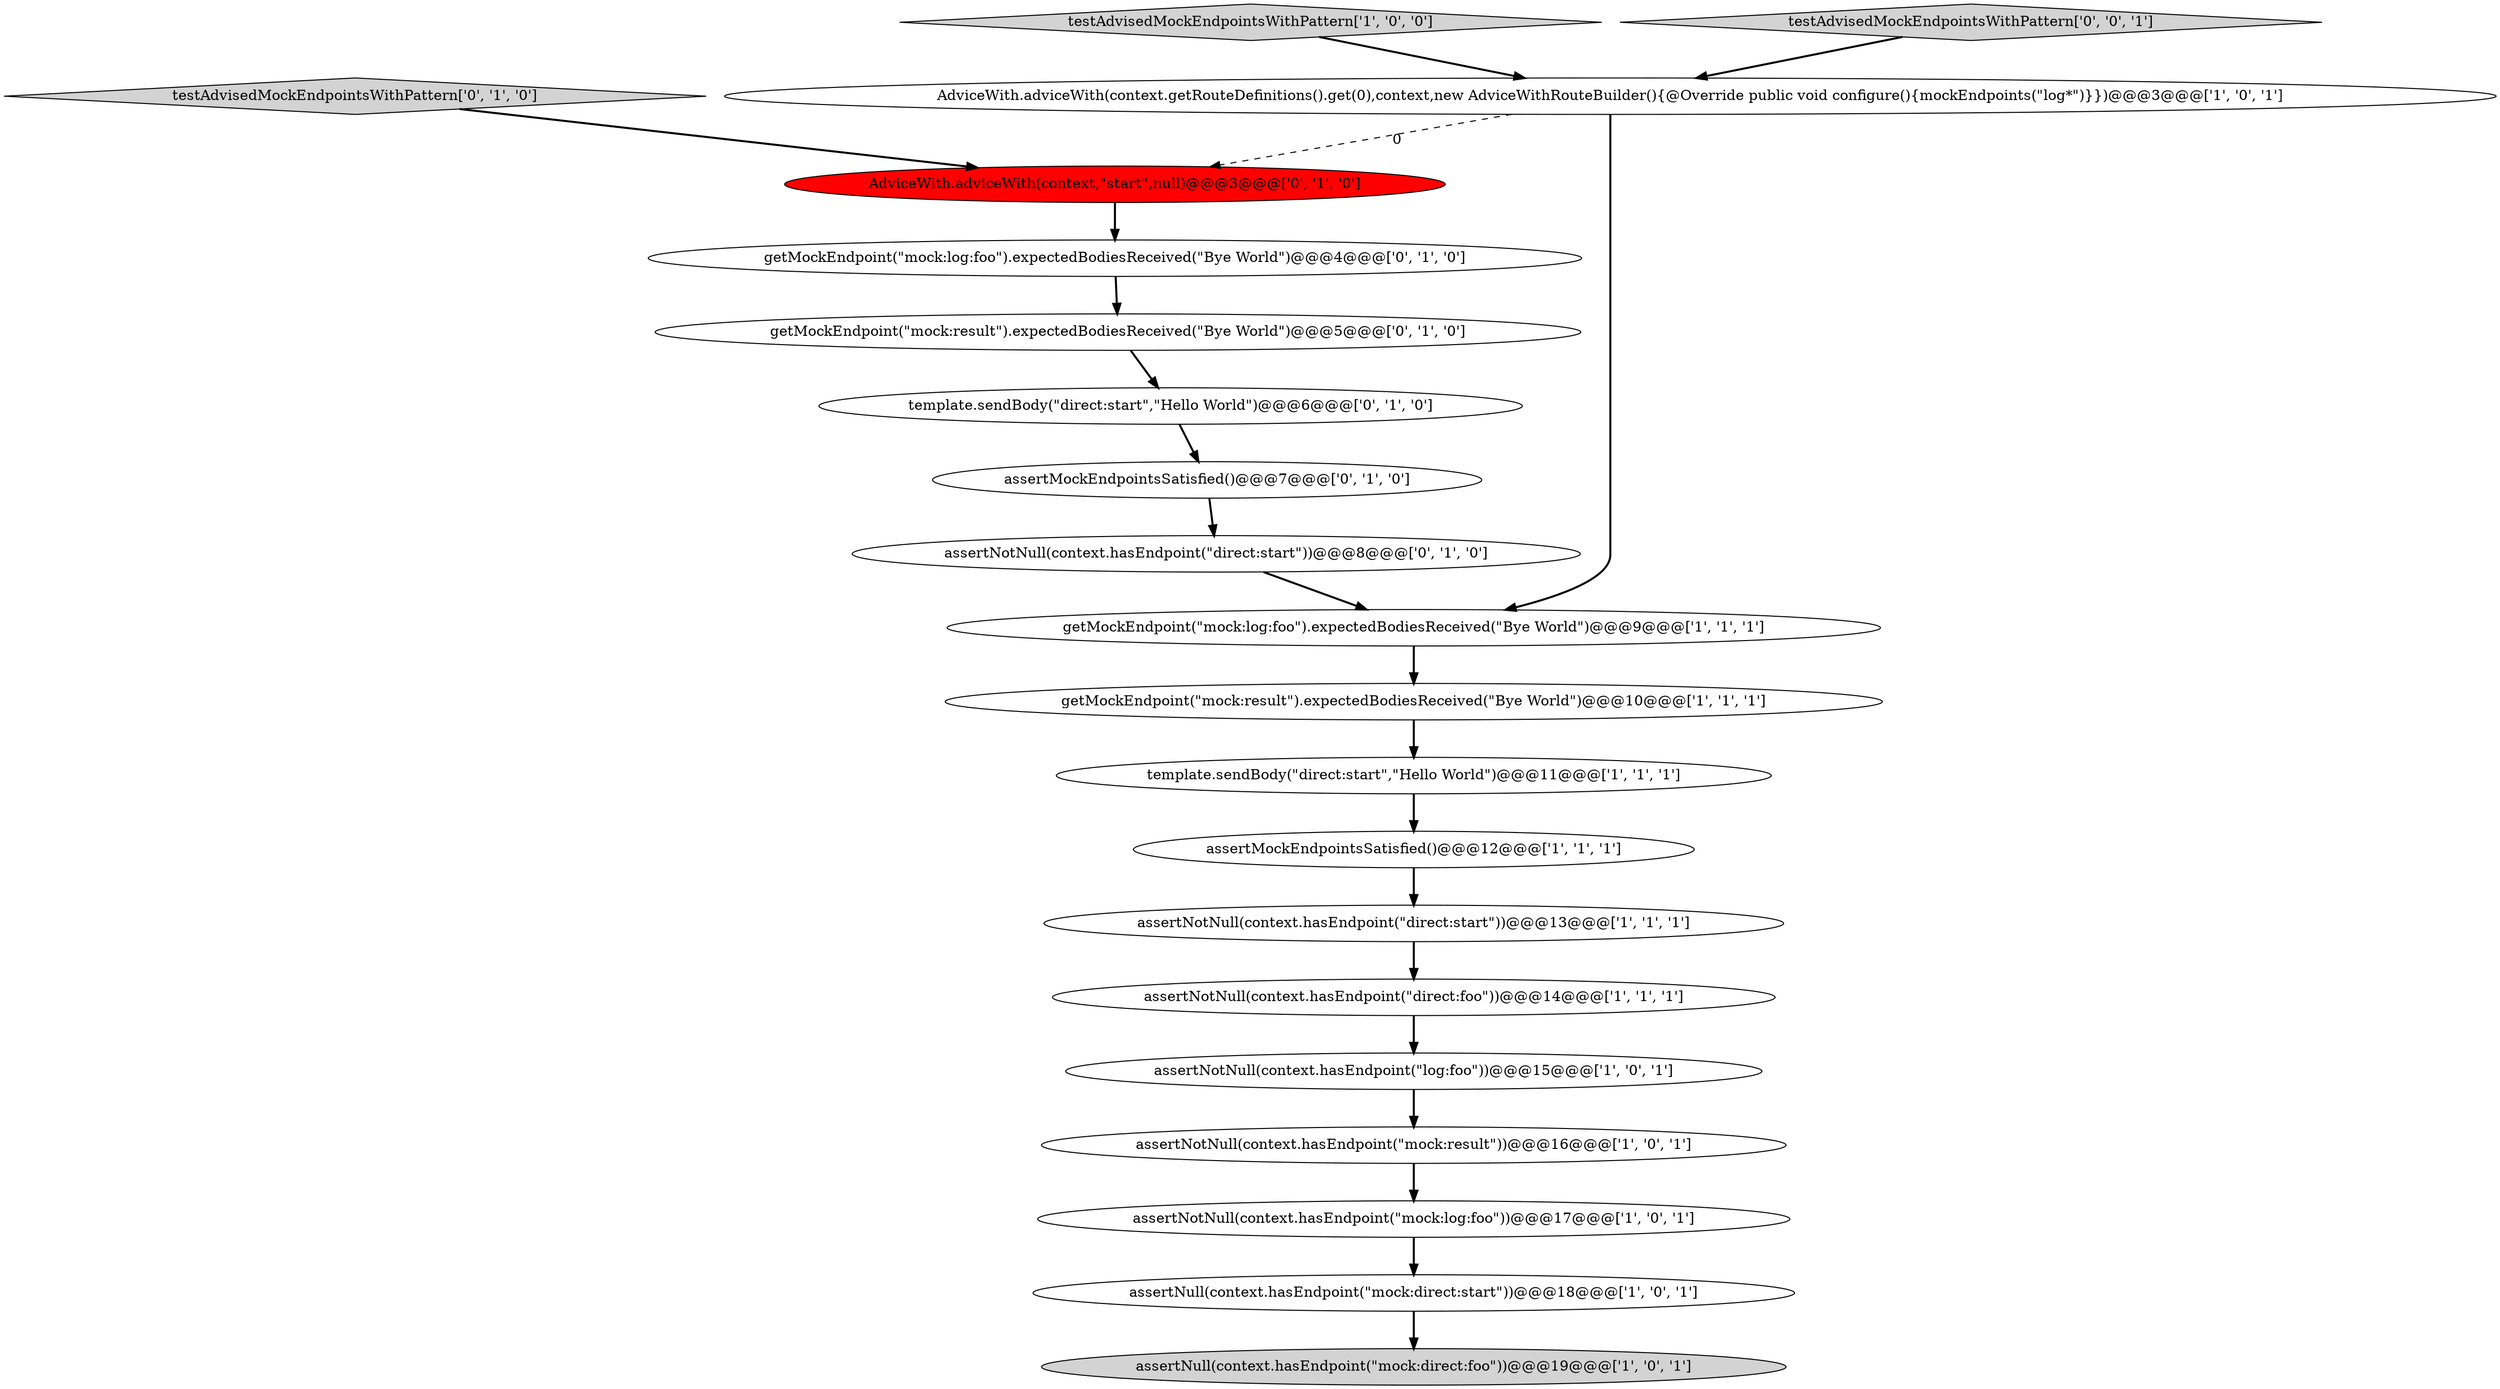 digraph {
11 [style = filled, label = "assertMockEndpointsSatisfied()@@@12@@@['1', '1', '1']", fillcolor = white, shape = ellipse image = "AAA0AAABBB1BBB"];
14 [style = filled, label = "getMockEndpoint(\"mock:result\").expectedBodiesReceived(\"Bye World\")@@@5@@@['0', '1', '0']", fillcolor = white, shape = ellipse image = "AAA0AAABBB2BBB"];
8 [style = filled, label = "assertNotNull(context.hasEndpoint(\"direct:foo\"))@@@14@@@['1', '1', '1']", fillcolor = white, shape = ellipse image = "AAA0AAABBB1BBB"];
9 [style = filled, label = "assertNull(context.hasEndpoint(\"mock:direct:start\"))@@@18@@@['1', '0', '1']", fillcolor = white, shape = ellipse image = "AAA0AAABBB1BBB"];
10 [style = filled, label = "getMockEndpoint(\"mock:result\").expectedBodiesReceived(\"Bye World\")@@@10@@@['1', '1', '1']", fillcolor = white, shape = ellipse image = "AAA0AAABBB1BBB"];
3 [style = filled, label = "assertNotNull(context.hasEndpoint(\"direct:start\"))@@@13@@@['1', '1', '1']", fillcolor = white, shape = ellipse image = "AAA0AAABBB1BBB"];
7 [style = filled, label = "AdviceWith.adviceWith(context.getRouteDefinitions().get(0),context,new AdviceWithRouteBuilder(){@Override public void configure(){mockEndpoints(\"log*\")}})@@@3@@@['1', '0', '1']", fillcolor = white, shape = ellipse image = "AAA0AAABBB1BBB"];
1 [style = filled, label = "testAdvisedMockEndpointsWithPattern['1', '0', '0']", fillcolor = lightgray, shape = diamond image = "AAA0AAABBB1BBB"];
6 [style = filled, label = "template.sendBody(\"direct:start\",\"Hello World\")@@@11@@@['1', '1', '1']", fillcolor = white, shape = ellipse image = "AAA0AAABBB1BBB"];
16 [style = filled, label = "template.sendBody(\"direct:start\",\"Hello World\")@@@6@@@['0', '1', '0']", fillcolor = white, shape = ellipse image = "AAA0AAABBB2BBB"];
13 [style = filled, label = "assertMockEndpointsSatisfied()@@@7@@@['0', '1', '0']", fillcolor = white, shape = ellipse image = "AAA0AAABBB2BBB"];
0 [style = filled, label = "assertNotNull(context.hasEndpoint(\"mock:log:foo\"))@@@17@@@['1', '0', '1']", fillcolor = white, shape = ellipse image = "AAA0AAABBB1BBB"];
20 [style = filled, label = "testAdvisedMockEndpointsWithPattern['0', '0', '1']", fillcolor = lightgray, shape = diamond image = "AAA0AAABBB3BBB"];
17 [style = filled, label = "testAdvisedMockEndpointsWithPattern['0', '1', '0']", fillcolor = lightgray, shape = diamond image = "AAA0AAABBB2BBB"];
5 [style = filled, label = "getMockEndpoint(\"mock:log:foo\").expectedBodiesReceived(\"Bye World\")@@@9@@@['1', '1', '1']", fillcolor = white, shape = ellipse image = "AAA0AAABBB1BBB"];
2 [style = filled, label = "assertNull(context.hasEndpoint(\"mock:direct:foo\"))@@@19@@@['1', '0', '1']", fillcolor = lightgray, shape = ellipse image = "AAA0AAABBB1BBB"];
15 [style = filled, label = "AdviceWith.adviceWith(context,\"start\",null)@@@3@@@['0', '1', '0']", fillcolor = red, shape = ellipse image = "AAA1AAABBB2BBB"];
4 [style = filled, label = "assertNotNull(context.hasEndpoint(\"mock:result\"))@@@16@@@['1', '0', '1']", fillcolor = white, shape = ellipse image = "AAA0AAABBB1BBB"];
19 [style = filled, label = "getMockEndpoint(\"mock:log:foo\").expectedBodiesReceived(\"Bye World\")@@@4@@@['0', '1', '0']", fillcolor = white, shape = ellipse image = "AAA0AAABBB2BBB"];
18 [style = filled, label = "assertNotNull(context.hasEndpoint(\"direct:start\"))@@@8@@@['0', '1', '0']", fillcolor = white, shape = ellipse image = "AAA0AAABBB2BBB"];
12 [style = filled, label = "assertNotNull(context.hasEndpoint(\"log:foo\"))@@@15@@@['1', '0', '1']", fillcolor = white, shape = ellipse image = "AAA0AAABBB1BBB"];
14->16 [style = bold, label=""];
5->10 [style = bold, label=""];
0->9 [style = bold, label=""];
16->13 [style = bold, label=""];
9->2 [style = bold, label=""];
15->19 [style = bold, label=""];
1->7 [style = bold, label=""];
10->6 [style = bold, label=""];
4->0 [style = bold, label=""];
7->5 [style = bold, label=""];
19->14 [style = bold, label=""];
12->4 [style = bold, label=""];
11->3 [style = bold, label=""];
3->8 [style = bold, label=""];
6->11 [style = bold, label=""];
18->5 [style = bold, label=""];
17->15 [style = bold, label=""];
7->15 [style = dashed, label="0"];
20->7 [style = bold, label=""];
8->12 [style = bold, label=""];
13->18 [style = bold, label=""];
}
